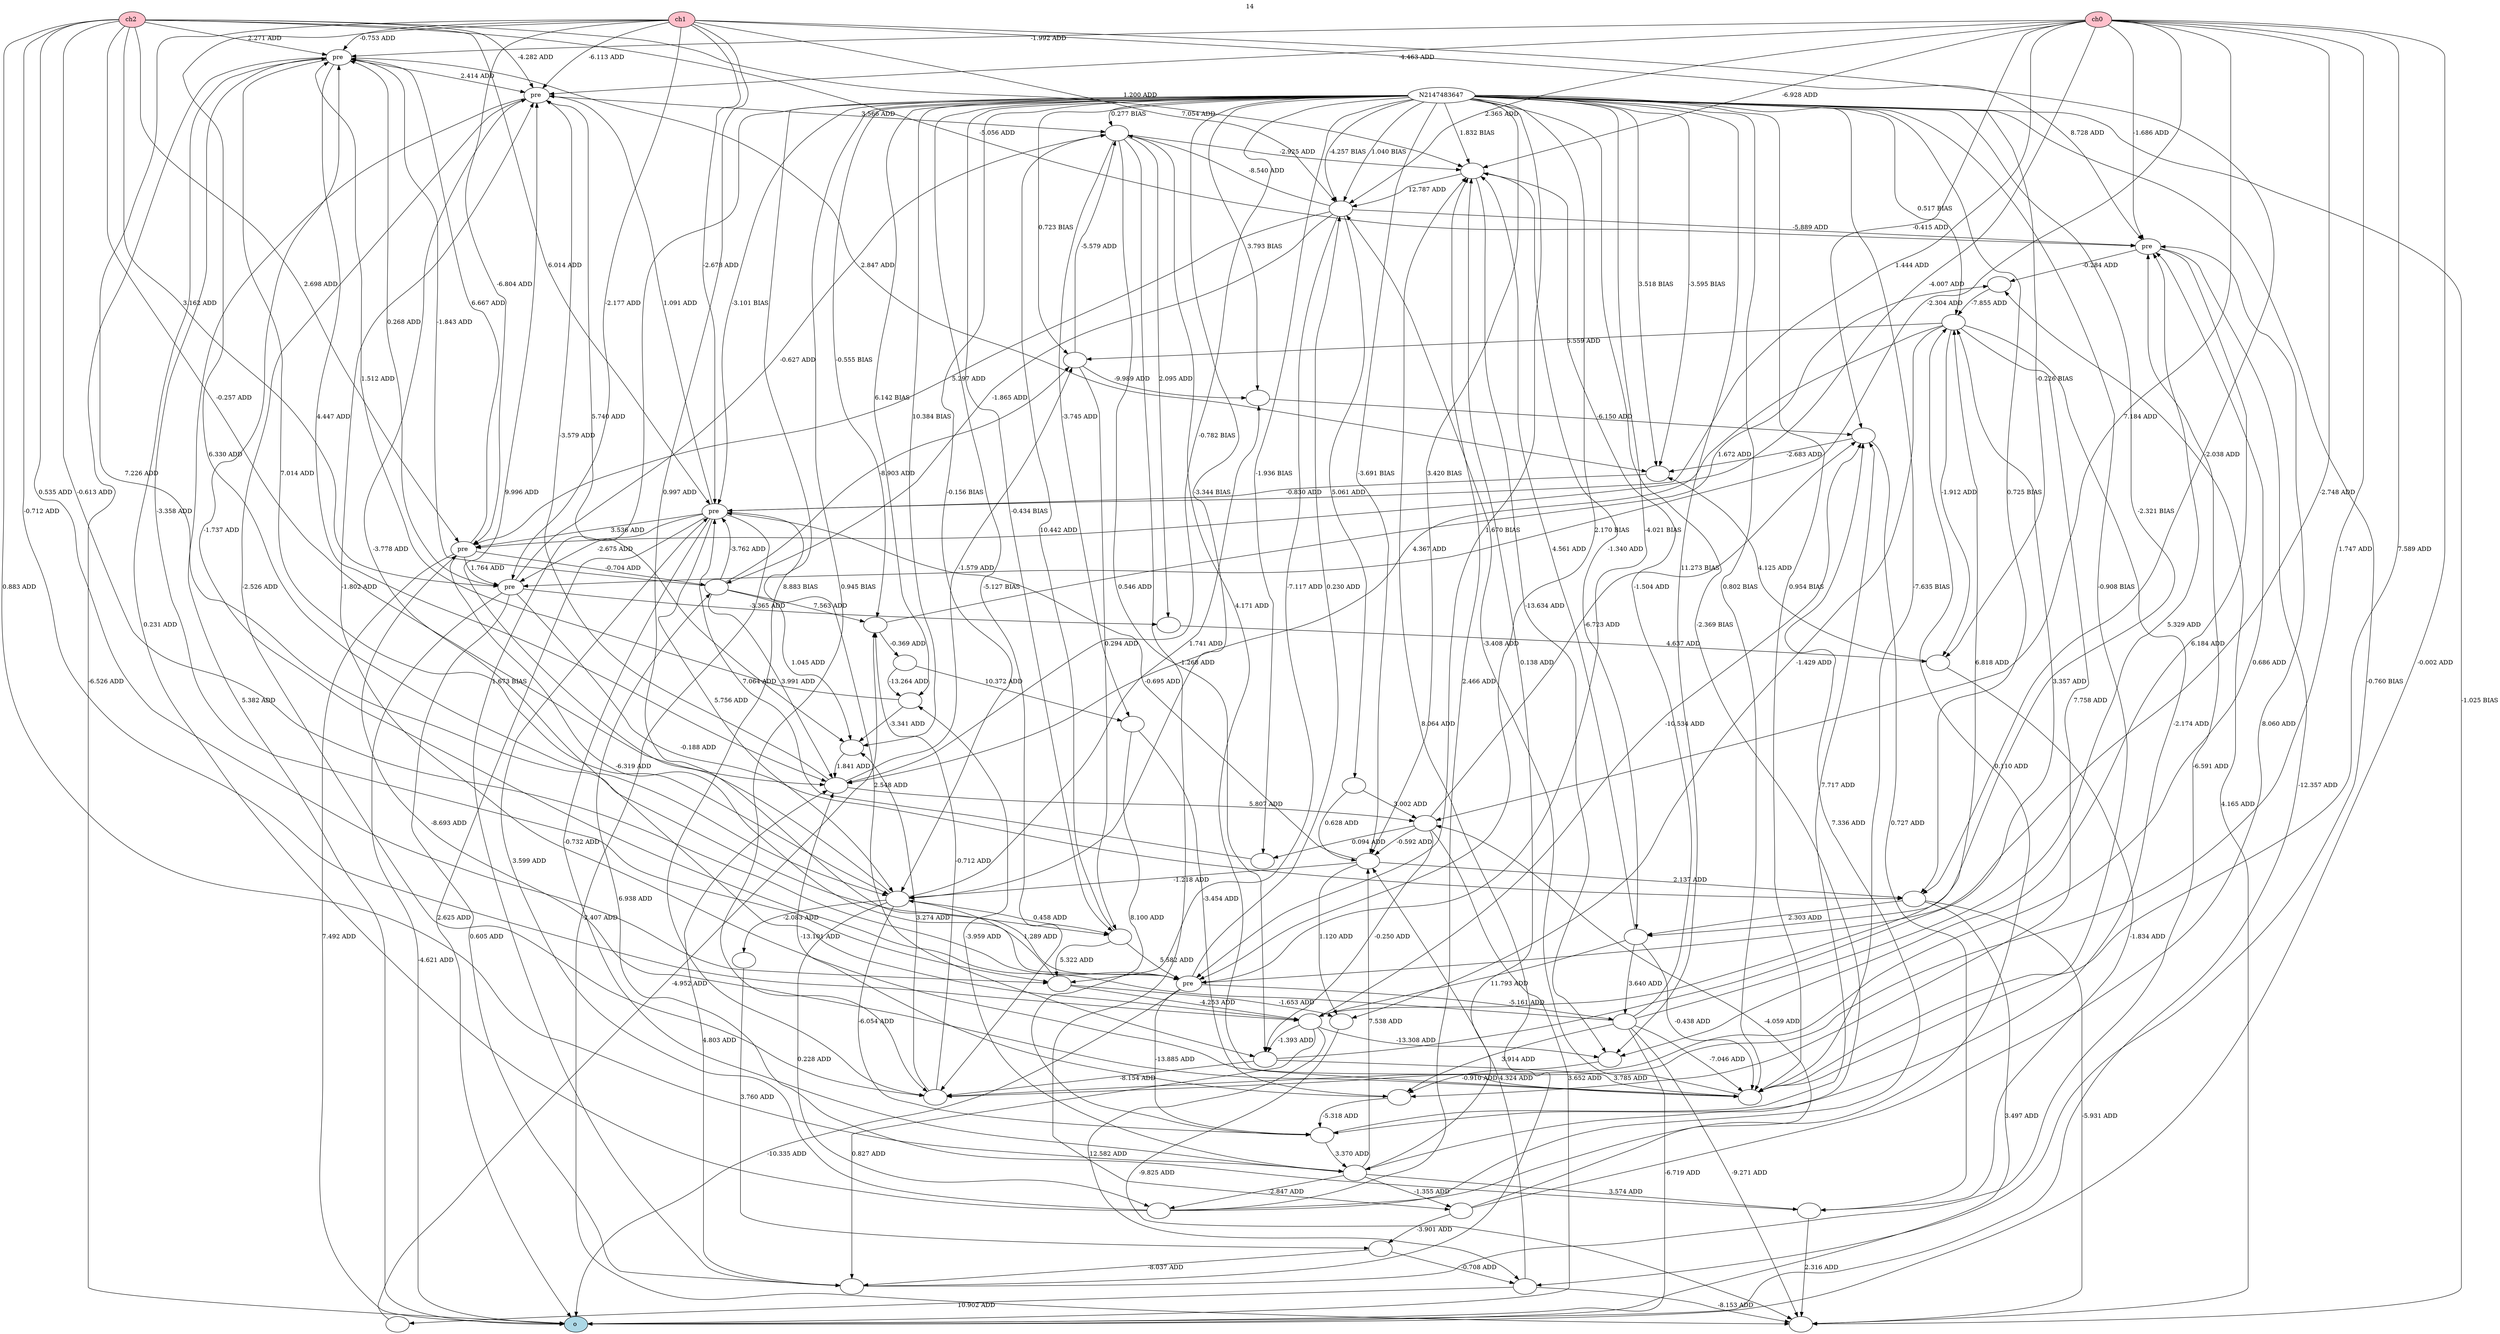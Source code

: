 digraph g {
graph [overlap="false"];
N8 -> N2 [label="-1.992 ADD"];
N8 -> N3 [label="-2.748 ADD"];
N8 -> N4 [label="-1.686 ADD"];
N8 -> N6 [label="-4.007 ADD"];
N8 -> N1 [label="1.444 ADD"];
N8 -> N5 [label="-2.304 ADD"];
N8 -> N7 [label="-4.463 ADD"];
N9 -> N2 [label="2.271 ADD"];
N9 -> N3 [label="-0.613 ADD"];
N9 -> N4 [label="-5.056 ADD"];
N9 -> N6 [label="2.698 ADD"];
N9 -> N1 [label="6.014 ADD"];
N9 -> N5 [label="3.162 ADD"];
N9 -> N7 [label="-4.282 ADD"];
N10 -> N2 [label="-0.753 ADD"];
N10 -> N3 [label="0.997 ADD"];
N10 -> N4 [label="8.728 ADD"];
N10 -> N6 [label="-6.804 ADD"];
N10 -> N1 [label="-2.678 ADD"];
N10 -> N5 [label="-2.177 ADD"];
N10 -> N7 [label="-6.113 ADD"];
N2 -> N11 [label="-6.526 ADD"];
N3 -> N11 [label="-10.335 ADD"];
N4 -> N11 [label="-12.357 ADD"];
N6 -> N11 [label="7.492 ADD"];
N1 -> N11 [label="2.625 ADD"];
N5 -> N11 [label="-4.621 ADD"];
N7 -> N11 [label="5.382 ADD"];
N1 -> N7 [label="1.091 ADD"];
N10 -> N424 [label="7.054 ADD"];
N424 -> N4 [label="-5.889 ADD"];
N424 -> N1097 [label="-1.865 ADD"];
N1097 -> N2 [label="-1.843 ADD"];
N8 -> N424 [label="2.365 ADD"];
N5 -> N2 [label="0.268 ADD"];
N6 -> N2 [label="6.667 ADD"];
N2 -> N1860 [label="7.014 ADD"];
N1860 -> N7 [label="9.996 ADD"];
N2147483647 -> N1860 [label="-0.156 BIAS"];
N2147483647 -> N3 [label="-4.021 BIAS"];
N2147483647 -> N424 [label="1.040 BIAS"];
N2147483647 -> N424 [label="-4.257 BIAS"];
N2147483647 -> N1860 [label="-3.344 BIAS"];
N6 -> N3 [label="-6.319 ADD"];
N1097 -> N1 [label="-3.762 ADD"];
N2147483647 -> N3 [label="1.670 BIAS"];
N424 -> N6 [label="5.297 ADD"];
N2 -> N7 [label="2.414 ADD"];
N2147483647 -> N1 [label="-3.101 BIAS"];
N8 -> N9347 [label="-6.928 ADD"];
N9347 -> N424 [label="12.787 ADD"];
N8 -> N9348 [label="7.589 ADD"];
N9348 -> N6 [label="-8.693 ADD"];
N6 -> N5 [label="1.764 ADD"];
N3 -> N10438 [label="-5.161 ADD"];
N10438 -> N9348 [label="-7.046 ADD"];
N1860 -> N13856 [label="0.228 ADD"];
N13856 -> N9347 [label="2.466 ADD"];
N13856 -> N2 [label="0.231 ADD"];
N1 -> N6 [label="3.536 ADD"];
N9348 -> N7 [label="-1.802 ADD"];
N10438 -> N11 [label="-6.719 ADD"];
N2147483647 -> N9348 [label="0.802 BIAS"];
N13856 -> N1 [label="3.599 ADD"];
N2147483647 -> N9347 [label="1.832 BIAS"];
N1 -> N5 [label="-2.675 ADD"];
N9348 -> N424 [label="-3.408 ADD"];
N10 -> N1860 [label="6.330 ADD"];
N5 -> N30815 [label="-0.627 ADD"];
N30815 -> N9347 [label="-2.925 ADD"];
N1860 -> N31506 [label="0.458 ADD"];
N31506 -> N3 [label="5.582 ADD"];
N1097 -> N31507 [label="-8.903 ADD"];
N31507 -> N30815 [label="-5.579 ADD"];
N30815 -> N32573 [label="0.546 ADD"];
N32573 -> N9348 [label="3.785 ADD"];
N2147483647 -> N31506 [label="-0.434 BIAS"];
N9 -> N33032 [label="-0.712 ADD"];
N33032 -> N7 [label="-3.778 ADD"];
N2147483647 -> N3 [label="2.170 BIAS"];
N2147483647 -> N30815 [label="0.277 BIAS"];
N10 -> N31506 [label="7.226 ADD"];
N2147483647 -> N9348 [label="0.954 BIAS"];
N1 -> N1860 [label="5.756 ADD"];
N2147483647 -> N9348 [label="-7.635 BIAS"];
N31506 -> N30815 [label="10.442 ADD"];
N31506 -> N40047 [label="5.322 ADD"];
N40047 -> N33032 [label="-4.253 ADD"];
N1 -> N32573 [label="2.548 ADD"];
N424 -> N30815 [label="-8.540 ADD"];
N30815 -> N9348 [label="4.171 ADD"];
N10438 -> N2 [label="-1.737 ADD"];
N8 -> N46112 [label="1.747 ADD"];
N46112 -> N4 [label="0.686 ADD"];
N3 -> N424 [label="0.230 ADD"];
N2147483647 -> N46112 [label="-5.127 BIAS"];
N8 -> N11 [label="-0.002 ADD"];
N1 -> N53465 [label="-0.732 ADD"];
N53465 -> N9347 [label="0.138 ADD"];
N33032 -> N32573 [label="-1.393 ADD"];
N2147483647 -> N31507 [label="0.723 BIAS"];
N2147483647 -> N46112 [label="8.883 BIAS"];
N9 -> N53465 [label="0.883 ADD"];
N8 -> N62153 [label="7.184 ADD"];
N62153 -> N11 [label="3.652 ADD"];
N53465 -> N64959 [label="7.538 ADD"];
N64959 -> N1860 [label="-1.218 ADD"];
N1860 -> N65883 [label="-6.054 ADD"];
N65883 -> N53465 [label="3.370 ADD"];
N9347 -> N65886 [label="-1.340 ADD"];
N65886 -> N9347 [label="4.561 ADD"];
N2 -> N65887 [label="4.447 ADD"];
N65887 -> N62153 [label="5.807 ADD"];
N33032 -> N68788 [label="6.818 ADD"];
N68788 -> N65887 [label="4.367 ADD"];
N7 -> N30815 [label="3.566 ADD"];
N2147483647 -> N65887 [label="-0.782 BIAS"];
N30815 -> N74797 [label="-1.268 ADD"];
N74797 -> N4 [label="8.060 ADD"];
N2147483647 -> N68788 [label="0.517 BIAS"];
N9 -> N9347 [label="1.200 ADD"];
N65886 -> N33032 [label="11.793 ADD"];
N2 -> N81749 [label="2.847 ADD"];
N81749 -> N1 [label="-0.830 ADD"];
N68788 -> N65883 [label="-2.174 ADD"];
N2147483647 -> N81749 [label="3.518 BIAS"];
N2147483647 -> N46112 [label="0.945 BIAS"];
N65887 -> N31507 [label="-1.579 ADD"];
N10438 -> N9347 [label="-1.504 ADD"];
N2 -> N40047 [label="-3.358 ADD"];
N53465 -> N96820 [label="3.574 ADD"];
N96820 -> N1097 [label="6.938 ADD"];
N68788 -> N31507 [label="5.559 ADD"];
N53465 -> N13856 [label="-2.847 ADD"];
N65887 -> N7 [label="-3.579 ADD"];
N8 -> N101800 [label="-0.415 ADD"];
N101800 -> N96820 [label="0.727 ADD"];
N3 -> N65883 [label="-13.885 ADD"];
N5 -> N104296 [label="0.605 ADD"];
N104296 -> N65887 [label="4.803 ADD"];
N9 -> N40047 [label="0.535 ADD"];
N74797 -> N62153 [label="-4.059 ADD"];
N104296 -> N4 [label="-6.591 ADD"];
N10438 -> N4 [label="5.329 ADD"];
N31507 -> N110363 [label="-9.989 ADD"];
N110363 -> N101800 [label="-6.150 ADD"];
N33032 -> N110364 [label="12.582 ADD"];
N110364 -> N64959 [label="4.324 ADD"];
N424 -> N40047 [label="-7.117 ADD"];
N4 -> N112631 [label="-0.284 ADD"];
N112631 -> N68788 [label="-7.855 ADD"];
N10 -> N115174 [label="-2.038 ADD"];
N115174 -> N65886 [label="2.303 ADD"];
N2147483647 -> N115174 [label="0.725 BIAS"];
N40047 -> N1860 [label="1.289 ADD"];
N6 -> N1097 [label="-0.704 ADD"];
N2147483647 -> N64959 [label="-3.691 BIAS"];
N2147483647 -> N64959 [label="3.420 BIAS"];
N62153 -> N64959 [label="-0.592 ADD"];
N115174 -> N124916 [label="-5.931 ADD"];
N124916 -> N112631 [label="4.165 ADD"];
N2147483647 -> N53465 [label="-2.369 BIAS"];
N2147483647 -> N104296 [label="1.673 BIAS"];
N68788 -> N127643 [label="-1.912 ADD"];
N127643 -> N96820 [label="-1.834 ADD"];
N68788 -> N128599 [label="7.758 ADD"];
N128599 -> N65883 [label="-5.318 ADD"];
N32573 -> N68788 [label="3.357 ADD"];
N104296 -> N9347 [label="8.064 ADD"];
N1097 -> N131817 [label="1.045 ADD"];
N131817 -> N65887 [label="1.841 ADD"];
N53465 -> N133036 [label="-3.959 ADD"];
N133036 -> N131817 [label="-3.341 ADD"];
N115174 -> N11 [label="3.497 ADD"];
N13856 -> N68788 [label="0.110 ADD"];
N65886 -> N9348 [label="-0.438 ADD"];
N68788 -> N140635 [label="-1.429 ADD"];
N140635 -> N124916 [label="-9.825 ADD"];
N46112 -> N131817 [label="3.274 ADD"];
N53465 -> N74797 [label="-1.355 ADD"];
N10438 -> N124916 [label="-9.271 ADD"];
N1 -> N124916 [label="-2.407 ADD"];
N96820 -> N124916 [label="2.316 ADD"];
N65883 -> N101800 [label="7.717 ADD"];
N2147483647 -> N9348 [label="-0.908 BIAS"];
N62153 -> N32573 [label="-0.250 ADD"];
N1097 -> N155520 [label="7.563 ADD"];
N155520 -> N112631 [label="1.672 ADD"];
N9347 -> N155521 [label="-13.634 ADD"];
N155521 -> N128599 [label="-0.910 ADD"];
N2147483647 -> N65886 [label="-2.321 BIAS"];
N7 -> N131817 [label="5.740 ADD"];
N5 -> N115174 [label="-0.188 ADD"];
N65886 -> N10438 [label="3.640 ADD"];
N9 -> N65887 [label="-0.257 ADD"];
N64959 -> N140635 [label="1.120 ADD"];
N32573 -> N46112 [label="-8.154 ADD"];
N33032 -> N155521 [label="-13.308 ADD"];
N2147483647 -> N155520 [label="-0.555 BIAS"];
N33032 -> N101800 [label="-10.534 ADD"];
N74797 -> N171710 [label="-3.901 ADD"];
N171710 -> N104296 [label="-8.037 ADD"];
N2147483647 -> N133036 [label="6.142 BIAS"];
N64959 -> N115174 [label="2.137 ADD"];
N30815 -> N178902 [label="-3.745 ADD"];
N178902 -> N65883 [label="8.100 ADD"];
N155520 -> N181381 [label="-0.369 ADD"];
N181381 -> N133036 [label="-13.264 ADD"];
N1860 -> N110363 [label="1.741 ADD"];
N1097 -> N65887 [label="3.991 ADD"];
N133036 -> N2 [label="1.512 ADD"];
N424 -> N191997 [label="5.061 ADD"];
N191997 -> N64959 [label="0.628 ADD"];
N13856 -> N101800 [label="7.336 ADD"];
N191997 -> N62153 [label="3.002 ADD"];
N5 -> N197721 [label="-3.365 ADD"];
N197721 -> N127643 [label="4.637 ADD"];
N33032 -> N104296 [label="0.827 ADD"];
N178902 -> N128599 [label="-3.454 ADD"];
N181381 -> N178902 [label="10.372 ADD"];
N2147483647 -> N127643 [label="-0.226 BIAS"];
N2147483647 -> N81749 [label="-3.595 BIAS"];
N2147483647 -> N124916 [label="-1.025 BIAS"];
N31507 -> N31506 [label="0.294 ADD"];
N40047 -> N140635 [label="-1.653 ADD"];
N64959 -> N1 [label="-0.695 ADD"];
N110364 -> N124916 [label="-8.153 ADD"];
N4 -> N155521 [label="6.184 ADD"];
N1860 -> N214576 [label="-2.083 ADD"];
N214576 -> N171710 [label="3.760 ADD"];
N30815 -> N197721 [label="2.095 ADD"];
N7 -> N46112 [label="-2.526 ADD"];
N171710 -> N110364 [label="-0.708 ADD"];
N46112 -> N155520 [label="-0.712 ADD"];
N2147483647 -> N131817 [label="10.384 BIAS"];
N2147483647 -> N110364 [label="-0.760 BIAS"];
N101800 -> N81749 [label="-2.683 ADD"];
N62153 -> N231694 [label="0.094 ADD"];
N231694 -> N1 [label="7.064 ADD"];
N2147483647 -> N231694 [label="-1.936 BIAS"];
N110364 -> N242914 [label="10.902 ADD"];
N242914 -> N155520 [label="-4.952 ADD"];
N10438 -> N128599 [label="3.914 ADD"];
N127643 -> N81749 [label="4.125 ADD"];
N62153 -> N101800 [label="-6.723 ADD"];
N2147483647 -> N110363 [label="3.793 BIAS"];
N128599 -> N65887 [label="-13.101 ADD"];
N2147483647 -> N155521 [label="11.273 BIAS"];
N1 [label="pre ",fillcolor="white",style="filled"];
N2 [label="pre ",fillcolor="white",style="filled"];
N3 [label="pre ",fillcolor="white",style="filled"];
N4 [label="pre ",fillcolor="white",style="filled"];
N5 [label="pre ",fillcolor="white",style="filled"];
N6 [label="pre ",fillcolor="white",style="filled"];
N7 [label="pre ",fillcolor="white",style="filled"];
N8 [label="ch0 ",fillcolor="pink",style="filled"];
N9 [label="ch2 ",fillcolor="pink",style="filled"];
N10 [label="ch1 ",fillcolor="pink",style="filled"];
N11 [label="o ",fillcolor="lightblue",style="filled"];
N424 [label=" ",fillcolor="white",style="filled"];
N1097 [label=" ",fillcolor="white",style="filled"];
N1860 [label=" ",fillcolor="white",style="filled"];
N9347 [label=" ",fillcolor="white",style="filled"];
N9348 [label=" ",fillcolor="white",style="filled"];
N10438 [label=" ",fillcolor="white",style="filled"];
N13856 [label=" ",fillcolor="white",style="filled"];
N30815 [label=" ",fillcolor="white",style="filled"];
N31506 [label=" ",fillcolor="white",style="filled"];
N31507 [label=" ",fillcolor="white",style="filled"];
N32573 [label=" ",fillcolor="white",style="filled"];
N33032 [label=" ",fillcolor="white",style="filled"];
N40047 [label=" ",fillcolor="white",style="filled"];
N46112 [label=" ",fillcolor="white",style="filled"];
N53465 [label=" ",fillcolor="white",style="filled"];
N62153 [label=" ",fillcolor="white",style="filled"];
N64959 [label=" ",fillcolor="white",style="filled"];
N65883 [label=" ",fillcolor="white",style="filled"];
N65886 [label=" ",fillcolor="white",style="filled"];
N65887 [label=" ",fillcolor="white",style="filled"];
N68788 [label=" ",fillcolor="white",style="filled"];
N74797 [label=" ",fillcolor="white",style="filled"];
N81749 [label=" ",fillcolor="white",style="filled"];
N96820 [label=" ",fillcolor="white",style="filled"];
N101800 [label=" ",fillcolor="white",style="filled"];
N104296 [label=" ",fillcolor="white",style="filled"];
N110363 [label=" ",fillcolor="white",style="filled"];
N110364 [label=" ",fillcolor="white",style="filled"];
N112631 [label=" ",fillcolor="white",style="filled"];
N115174 [label=" ",fillcolor="white",style="filled"];
N124916 [label=" ",fillcolor="white",style="filled"];
N127643 [label=" ",fillcolor="white",style="filled"];
N128599 [label=" ",fillcolor="white",style="filled"];
N131817 [label=" ",fillcolor="white",style="filled"];
N133036 [label=" ",fillcolor="white",style="filled"];
N140635 [label=" ",fillcolor="white",style="filled"];
N155520 [label=" ",fillcolor="white",style="filled"];
N155521 [label=" ",fillcolor="white",style="filled"];
N171710 [label=" ",fillcolor="white",style="filled"];
N178902 [label=" ",fillcolor="white",style="filled"];
N181381 [label=" ",fillcolor="white",style="filled"];
N191997 [label=" ",fillcolor="white",style="filled"];
N197721 [label=" ",fillcolor="white",style="filled"];
N214576 [label=" ",fillcolor="white",style="filled"];
N231694 [label=" ",fillcolor="white",style="filled"];
N242914 [label=" ",fillcolor="white",style="filled"];
{rank=min; N8; N9; N10; }
{rank=max; N11; }
labelloc="t"
label="14"
}
